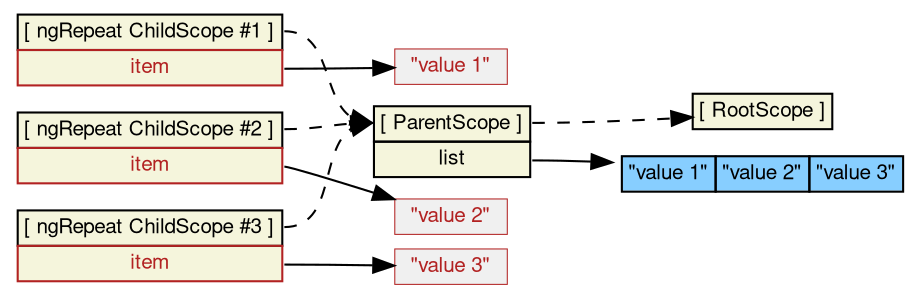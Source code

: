 digraph d {
	rankdir=LR
	nodesep=0.1
	node [fontname="Helvetica,Sans", fontsize=10, penwidth=0.5, margin="0.05, 0.04", height="0.2" ]

  /* scopes */
  node [shape=plaintext];
  root [label=<<table bgcolor="beige" border="0" cellborder="1" cellpadding="2" cellspacing="0">
  <tr><td port="proto">[ RootScope ]</td></tr></table>>]
  parent [label=<<table bgcolor="beige" border="0" cellborder="1" cellpadding="2" cellspacing="0">
  <tr><td port="proto">[ ParentScope ]</td></tr>
  <tr><td port="list">list</td></tr>
  </table>>]
  child1 [label=<<table bgcolor="beige" border="0" cellborder="1" cellpadding="2" cellspacing="0">
  <tr><td port="proto">[ ngRepeat ChildScope #1 ]</td></tr>
  <tr><td port="item" color="firebrick"><font color="firebrick">item</font></td></tr>
  </table>>]
  child2 [label=<<table bgcolor="beige" border="0" cellborder="1" cellpadding="2" cellspacing="0">
  <tr><td port="proto">[ ngRepeat ChildScope #2 ]</td></tr>
  <tr><td port="item" color="firebrick"><font color="firebrick">item</font></td></tr>
  </table>>]
  child3 [label=<<table bgcolor="beige" border="0" cellborder="1" cellpadding="2" cellspacing="0">
  <tr><td port="proto">[ ngRepeat ChildScope #3 ]</td></tr>
  <tr><td port="item" color="firebrick"><font color="firebrick">item</font></td></tr>
  </table>>]

  /* objects */
  list [label=<<table bgcolor="skyblue1" border="0" cellborder="1" cellpadding="2" cellspacing="0">
  <tr><td>"value 1"</td><td>"value 2"</td><td>"value 3"</td></tr></table>>]

  /* literals */
  node [fillcolor=gray94, shape=box, style=filled]
  node [color=firebrick, fontcolor=firebrick]
  item1 [label="\"value 1\""]
  item2 [label="\"value 2\""]
  item3 [label="\"value 3\""]
  
  /* references */
  parent:proto -> root:proto [style = dashed]
  parent:list -> list
  child1:proto -> parent:proto [style = dashed]
    child1:item -> item1
  child2:proto -> parent:proto [style = dashed]
    child2:item -> item2
  child3:proto -> parent:proto [style = dashed]
    child3:item -> item3
}
